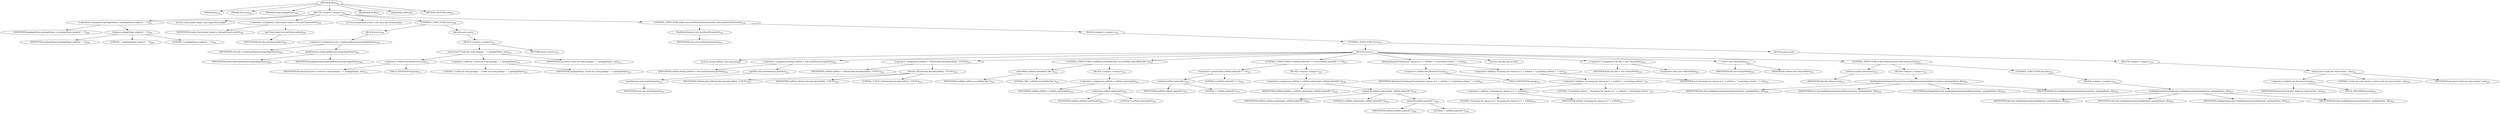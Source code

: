 digraph "find" {  
"310" [label = <(METHOD,find)<SUB>203</SUB>> ]
"48" [label = <(PARAM,this)<SUB>203</SUB>> ]
"311" [label = <(PARAM,Test test)<SUB>203</SUB>> ]
"312" [label = <(PARAM,String packageName)<SUB>203</SUB>> ]
"313" [label = <(BLOCK,&lt;empty&gt;,&lt;empty&gt;)<SUB>203</SUB>> ]
"314" [label = <(&lt;operator&gt;.assignment,packageName = packageName.replace('.', '/'))<SUB>204</SUB>> ]
"315" [label = <(IDENTIFIER,packageName,packageName = packageName.replace('.', '/'))<SUB>204</SUB>> ]
"316" [label = <(replace,packageName.replace('.', '/'))<SUB>204</SUB>> ]
"317" [label = <(IDENTIFIER,packageName,packageName.replace('.', '/'))<SUB>204</SUB>> ]
"318" [label = <(LITERAL,'.',packageName.replace('.', '/'))<SUB>204</SUB>> ]
"319" [label = <(LITERAL,'/',packageName.replace('.', '/'))<SUB>204</SUB>> ]
"320" [label = <(LOCAL,ClassLoader loader: java.lang.ClassLoader)> ]
"321" [label = <(&lt;operator&gt;.assignment,ClassLoader loader = this.getClassLoader())<SUB>205</SUB>> ]
"322" [label = <(IDENTIFIER,loader,ClassLoader loader = this.getClassLoader())<SUB>205</SUB>> ]
"323" [label = <(getClassLoader,this.getClassLoader())<SUB>205</SUB>> ]
"47" [label = <(IDENTIFIER,this,this.getClassLoader())<SUB>205</SUB>> ]
"324" [label = <(LOCAL,Enumeration&lt;URL&gt; urls: java.util.Enumeration)> ]
"325" [label = <(CONTROL_STRUCTURE,try,try)<SUB>208</SUB>> ]
"326" [label = <(BLOCK,try,try)<SUB>208</SUB>> ]
"327" [label = <(&lt;operator&gt;.assignment,urls = loader.getResources(packageName))<SUB>209</SUB>> ]
"328" [label = <(IDENTIFIER,urls,urls = loader.getResources(packageName))<SUB>209</SUB>> ]
"329" [label = <(getResources,loader.getResources(packageName))<SUB>209</SUB>> ]
"330" [label = <(IDENTIFIER,loader,loader.getResources(packageName))<SUB>209</SUB>> ]
"331" [label = <(IDENTIFIER,packageName,loader.getResources(packageName))<SUB>209</SUB>> ]
"332" [label = <(BLOCK,catch,catch)> ]
"333" [label = <(BLOCK,&lt;empty&gt;,&lt;empty&gt;)<SUB>211</SUB>> ]
"334" [label = <(warn,warn(&quot;Could not read package: &quot; + packageName, ioe))<SUB>212</SUB>> ]
"335" [label = <(&lt;operator&gt;.fieldAccess,ResolverUtil.log)<SUB>212</SUB>> ]
"336" [label = <(IDENTIFIER,ResolverUtil,warn(&quot;Could not read package: &quot; + packageName, ioe))<SUB>212</SUB>> ]
"337" [label = <(FIELD_IDENTIFIER,log,log)<SUB>212</SUB>> ]
"338" [label = <(&lt;operator&gt;.addition,&quot;Could not read package: &quot; + packageName)<SUB>212</SUB>> ]
"339" [label = <(LITERAL,&quot;Could not read package: &quot;,&quot;Could not read package: &quot; + packageName)<SUB>212</SUB>> ]
"340" [label = <(IDENTIFIER,packageName,&quot;Could not read package: &quot; + packageName)<SUB>212</SUB>> ]
"341" [label = <(IDENTIFIER,ioe,warn(&quot;Could not read package: &quot; + packageName, ioe))<SUB>212</SUB>> ]
"342" [label = <(RETURN,return;,return;)<SUB>213</SUB>> ]
"343" [label = <(CONTROL_STRUCTURE,while (urls.hasMoreElements()),while (urls.hasMoreElements()))<SUB>216</SUB>> ]
"344" [label = <(hasMoreElements,urls.hasMoreElements())<SUB>216</SUB>> ]
"345" [label = <(IDENTIFIER,urls,urls.hasMoreElements())<SUB>216</SUB>> ]
"346" [label = <(BLOCK,&lt;empty&gt;,&lt;empty&gt;)<SUB>216</SUB>> ]
"347" [label = <(CONTROL_STRUCTURE,try,try)<SUB>217</SUB>> ]
"348" [label = <(BLOCK,try,try)<SUB>217</SUB>> ]
"349" [label = <(LOCAL,String urlPath: java.lang.String)> ]
"350" [label = <(&lt;operator&gt;.assignment,String urlPath = urls.nextElement().getFile())<SUB>218</SUB>> ]
"351" [label = <(IDENTIFIER,urlPath,String urlPath = urls.nextElement().getFile())<SUB>218</SUB>> ]
"352" [label = <(getFile,urls.nextElement().getFile())<SUB>218</SUB>> ]
"353" [label = <(nextElement,urls.nextElement())<SUB>218</SUB>> ]
"354" [label = <(IDENTIFIER,urls,urls.nextElement())<SUB>218</SUB>> ]
"355" [label = <(&lt;operator&gt;.assignment,urlPath = URLDecoder.decode(urlPath, &quot;UTF-8&quot;))<SUB>219</SUB>> ]
"356" [label = <(IDENTIFIER,urlPath,urlPath = URLDecoder.decode(urlPath, &quot;UTF-8&quot;))<SUB>219</SUB>> ]
"357" [label = <(decode,URLDecoder.decode(urlPath, &quot;UTF-8&quot;))<SUB>219</SUB>> ]
"358" [label = <(IDENTIFIER,URLDecoder,URLDecoder.decode(urlPath, &quot;UTF-8&quot;))<SUB>219</SUB>> ]
"359" [label = <(IDENTIFIER,urlPath,URLDecoder.decode(urlPath, &quot;UTF-8&quot;))<SUB>219</SUB>> ]
"360" [label = <(LITERAL,&quot;UTF-8&quot;,URLDecoder.decode(urlPath, &quot;UTF-8&quot;))<SUB>219</SUB>> ]
"361" [label = <(CONTROL_STRUCTURE,if (urlPath.startsWith(&quot;file:&quot;)),if (urlPath.startsWith(&quot;file:&quot;)))<SUB>222</SUB>> ]
"362" [label = <(startsWith,urlPath.startsWith(&quot;file:&quot;))<SUB>222</SUB>> ]
"363" [label = <(IDENTIFIER,urlPath,urlPath.startsWith(&quot;file:&quot;))<SUB>222</SUB>> ]
"364" [label = <(LITERAL,&quot;file:&quot;,urlPath.startsWith(&quot;file:&quot;))<SUB>222</SUB>> ]
"365" [label = <(BLOCK,&lt;empty&gt;,&lt;empty&gt;)<SUB>222</SUB>> ]
"366" [label = <(&lt;operator&gt;.assignment,urlPath = urlPath.substring(5))<SUB>223</SUB>> ]
"367" [label = <(IDENTIFIER,urlPath,urlPath = urlPath.substring(5))<SUB>223</SUB>> ]
"368" [label = <(substring,urlPath.substring(5))<SUB>223</SUB>> ]
"369" [label = <(IDENTIFIER,urlPath,urlPath.substring(5))<SUB>223</SUB>> ]
"370" [label = <(LITERAL,5,urlPath.substring(5))<SUB>223</SUB>> ]
"371" [label = <(CONTROL_STRUCTURE,if (urlPath.indexOf('!') &gt; 0),if (urlPath.indexOf('!') &gt; 0))<SUB>227</SUB>> ]
"372" [label = <(&lt;operator&gt;.greaterThan,urlPath.indexOf('!') &gt; 0)<SUB>227</SUB>> ]
"373" [label = <(indexOf,urlPath.indexOf('!'))<SUB>227</SUB>> ]
"374" [label = <(IDENTIFIER,urlPath,urlPath.indexOf('!'))<SUB>227</SUB>> ]
"375" [label = <(LITERAL,'!',urlPath.indexOf('!'))<SUB>227</SUB>> ]
"376" [label = <(LITERAL,0,urlPath.indexOf('!') &gt; 0)<SUB>227</SUB>> ]
"377" [label = <(BLOCK,&lt;empty&gt;,&lt;empty&gt;)<SUB>227</SUB>> ]
"378" [label = <(&lt;operator&gt;.assignment,urlPath = urlPath.substring(0, urlPath.indexOf('!')))<SUB>228</SUB>> ]
"379" [label = <(IDENTIFIER,urlPath,urlPath = urlPath.substring(0, urlPath.indexOf('!')))<SUB>228</SUB>> ]
"380" [label = <(substring,urlPath.substring(0, urlPath.indexOf('!')))<SUB>228</SUB>> ]
"381" [label = <(IDENTIFIER,urlPath,urlPath.substring(0, urlPath.indexOf('!')))<SUB>228</SUB>> ]
"382" [label = <(LITERAL,0,urlPath.substring(0, urlPath.indexOf('!')))<SUB>228</SUB>> ]
"383" [label = <(indexOf,urlPath.indexOf('!'))<SUB>228</SUB>> ]
"384" [label = <(IDENTIFIER,urlPath,urlPath.indexOf('!'))<SUB>228</SUB>> ]
"385" [label = <(LITERAL,'!',urlPath.indexOf('!'))<SUB>228</SUB>> ]
"386" [label = <(debug,debug(&quot;Scanning for classes in [&quot; + urlPath + &quot;] matching criteria: &quot; + test))<SUB>231</SUB>> ]
"387" [label = <(&lt;operator&gt;.fieldAccess,ResolverUtil.log)<SUB>231</SUB>> ]
"388" [label = <(IDENTIFIER,ResolverUtil,debug(&quot;Scanning for classes in [&quot; + urlPath + &quot;] matching criteria: &quot; + test))<SUB>231</SUB>> ]
"389" [label = <(FIELD_IDENTIFIER,log,log)<SUB>231</SUB>> ]
"390" [label = <(&lt;operator&gt;.addition,&quot;Scanning for classes in [&quot; + urlPath + &quot;] matching criteria: &quot; + test)<SUB>231</SUB>> ]
"391" [label = <(&lt;operator&gt;.addition,&quot;Scanning for classes in [&quot; + urlPath + &quot;] matching criteria: &quot;)<SUB>231</SUB>> ]
"392" [label = <(&lt;operator&gt;.addition,&quot;Scanning for classes in [&quot; + urlPath)<SUB>231</SUB>> ]
"393" [label = <(LITERAL,&quot;Scanning for classes in [&quot;,&quot;Scanning for classes in [&quot; + urlPath)<SUB>231</SUB>> ]
"394" [label = <(IDENTIFIER,urlPath,&quot;Scanning for classes in [&quot; + urlPath)<SUB>231</SUB>> ]
"395" [label = <(LITERAL,&quot;] matching criteria: &quot;,&quot;Scanning for classes in [&quot; + urlPath + &quot;] matching criteria: &quot;)<SUB>231</SUB>> ]
"396" [label = <(IDENTIFIER,test,&quot;Scanning for classes in [&quot; + urlPath + &quot;] matching criteria: &quot; + test)<SUB>231</SUB>> ]
"50" [label = <(LOCAL,File file: java.io.File)> ]
"397" [label = <(&lt;operator&gt;.assignment,File file = new File(urlPath))<SUB>232</SUB>> ]
"398" [label = <(IDENTIFIER,file,File file = new File(urlPath))<SUB>232</SUB>> ]
"399" [label = <(&lt;operator&gt;.alloc,new File(urlPath))<SUB>232</SUB>> ]
"400" [label = <(&lt;init&gt;,new File(urlPath))<SUB>232</SUB>> ]
"49" [label = <(IDENTIFIER,file,new File(urlPath))<SUB>232</SUB>> ]
"401" [label = <(IDENTIFIER,urlPath,new File(urlPath))<SUB>232</SUB>> ]
"402" [label = <(CONTROL_STRUCTURE,if (file.isDirectory()),if (file.isDirectory()))<SUB>233</SUB>> ]
"403" [label = <(isDirectory,file.isDirectory())<SUB>233</SUB>> ]
"404" [label = <(IDENTIFIER,file,file.isDirectory())<SUB>233</SUB>> ]
"405" [label = <(BLOCK,&lt;empty&gt;,&lt;empty&gt;)<SUB>233</SUB>> ]
"406" [label = <(loadImplementationsInDirectory,this.loadImplementationsInDirectory(test, packageName, file))<SUB>234</SUB>> ]
"51" [label = <(IDENTIFIER,this,this.loadImplementationsInDirectory(test, packageName, file))<SUB>234</SUB>> ]
"407" [label = <(IDENTIFIER,test,this.loadImplementationsInDirectory(test, packageName, file))<SUB>234</SUB>> ]
"408" [label = <(IDENTIFIER,packageName,this.loadImplementationsInDirectory(test, packageName, file))<SUB>234</SUB>> ]
"409" [label = <(IDENTIFIER,file,this.loadImplementationsInDirectory(test, packageName, file))<SUB>234</SUB>> ]
"410" [label = <(CONTROL_STRUCTURE,else,else)<SUB>236</SUB>> ]
"411" [label = <(BLOCK,&lt;empty&gt;,&lt;empty&gt;)<SUB>236</SUB>> ]
"412" [label = <(loadImplementationsInJar,this.loadImplementationsInJar(test, packageName, file))<SUB>237</SUB>> ]
"52" [label = <(IDENTIFIER,this,this.loadImplementationsInJar(test, packageName, file))<SUB>237</SUB>> ]
"413" [label = <(IDENTIFIER,test,this.loadImplementationsInJar(test, packageName, file))<SUB>237</SUB>> ]
"414" [label = <(IDENTIFIER,packageName,this.loadImplementationsInJar(test, packageName, file))<SUB>237</SUB>> ]
"415" [label = <(IDENTIFIER,file,this.loadImplementationsInJar(test, packageName, file))<SUB>237</SUB>> ]
"416" [label = <(BLOCK,catch,catch)> ]
"417" [label = <(BLOCK,&lt;empty&gt;,&lt;empty&gt;)<SUB>240</SUB>> ]
"418" [label = <(warn,warn(&quot;could not read entries&quot;, ioe))<SUB>241</SUB>> ]
"419" [label = <(&lt;operator&gt;.fieldAccess,ResolverUtil.log)<SUB>241</SUB>> ]
"420" [label = <(IDENTIFIER,ResolverUtil,warn(&quot;could not read entries&quot;, ioe))<SUB>241</SUB>> ]
"421" [label = <(FIELD_IDENTIFIER,log,log)<SUB>241</SUB>> ]
"422" [label = <(LITERAL,&quot;could not read entries&quot;,warn(&quot;could not read entries&quot;, ioe))<SUB>241</SUB>> ]
"423" [label = <(IDENTIFIER,ioe,warn(&quot;could not read entries&quot;, ioe))<SUB>241</SUB>> ]
"424" [label = <(MODIFIER,PUBLIC)> ]
"425" [label = <(MODIFIER,VIRTUAL)> ]
"426" [label = <(METHOD_RETURN,void)<SUB>203</SUB>> ]
  "310" -> "48" 
  "310" -> "311" 
  "310" -> "312" 
  "310" -> "313" 
  "310" -> "424" 
  "310" -> "425" 
  "310" -> "426" 
  "313" -> "314" 
  "313" -> "320" 
  "313" -> "321" 
  "313" -> "324" 
  "313" -> "325" 
  "313" -> "343" 
  "314" -> "315" 
  "314" -> "316" 
  "316" -> "317" 
  "316" -> "318" 
  "316" -> "319" 
  "321" -> "322" 
  "321" -> "323" 
  "323" -> "47" 
  "325" -> "326" 
  "325" -> "332" 
  "326" -> "327" 
  "327" -> "328" 
  "327" -> "329" 
  "329" -> "330" 
  "329" -> "331" 
  "332" -> "333" 
  "333" -> "334" 
  "333" -> "342" 
  "334" -> "335" 
  "334" -> "338" 
  "334" -> "341" 
  "335" -> "336" 
  "335" -> "337" 
  "338" -> "339" 
  "338" -> "340" 
  "343" -> "344" 
  "343" -> "346" 
  "344" -> "345" 
  "346" -> "347" 
  "347" -> "348" 
  "347" -> "416" 
  "348" -> "349" 
  "348" -> "350" 
  "348" -> "355" 
  "348" -> "361" 
  "348" -> "371" 
  "348" -> "386" 
  "348" -> "50" 
  "348" -> "397" 
  "348" -> "400" 
  "348" -> "402" 
  "350" -> "351" 
  "350" -> "352" 
  "352" -> "353" 
  "353" -> "354" 
  "355" -> "356" 
  "355" -> "357" 
  "357" -> "358" 
  "357" -> "359" 
  "357" -> "360" 
  "361" -> "362" 
  "361" -> "365" 
  "362" -> "363" 
  "362" -> "364" 
  "365" -> "366" 
  "366" -> "367" 
  "366" -> "368" 
  "368" -> "369" 
  "368" -> "370" 
  "371" -> "372" 
  "371" -> "377" 
  "372" -> "373" 
  "372" -> "376" 
  "373" -> "374" 
  "373" -> "375" 
  "377" -> "378" 
  "378" -> "379" 
  "378" -> "380" 
  "380" -> "381" 
  "380" -> "382" 
  "380" -> "383" 
  "383" -> "384" 
  "383" -> "385" 
  "386" -> "387" 
  "386" -> "390" 
  "387" -> "388" 
  "387" -> "389" 
  "390" -> "391" 
  "390" -> "396" 
  "391" -> "392" 
  "391" -> "395" 
  "392" -> "393" 
  "392" -> "394" 
  "397" -> "398" 
  "397" -> "399" 
  "400" -> "49" 
  "400" -> "401" 
  "402" -> "403" 
  "402" -> "405" 
  "402" -> "410" 
  "403" -> "404" 
  "405" -> "406" 
  "406" -> "51" 
  "406" -> "407" 
  "406" -> "408" 
  "406" -> "409" 
  "410" -> "411" 
  "411" -> "412" 
  "412" -> "52" 
  "412" -> "413" 
  "412" -> "414" 
  "412" -> "415" 
  "416" -> "417" 
  "417" -> "418" 
  "418" -> "419" 
  "418" -> "422" 
  "418" -> "423" 
  "419" -> "420" 
  "419" -> "421" 
}
